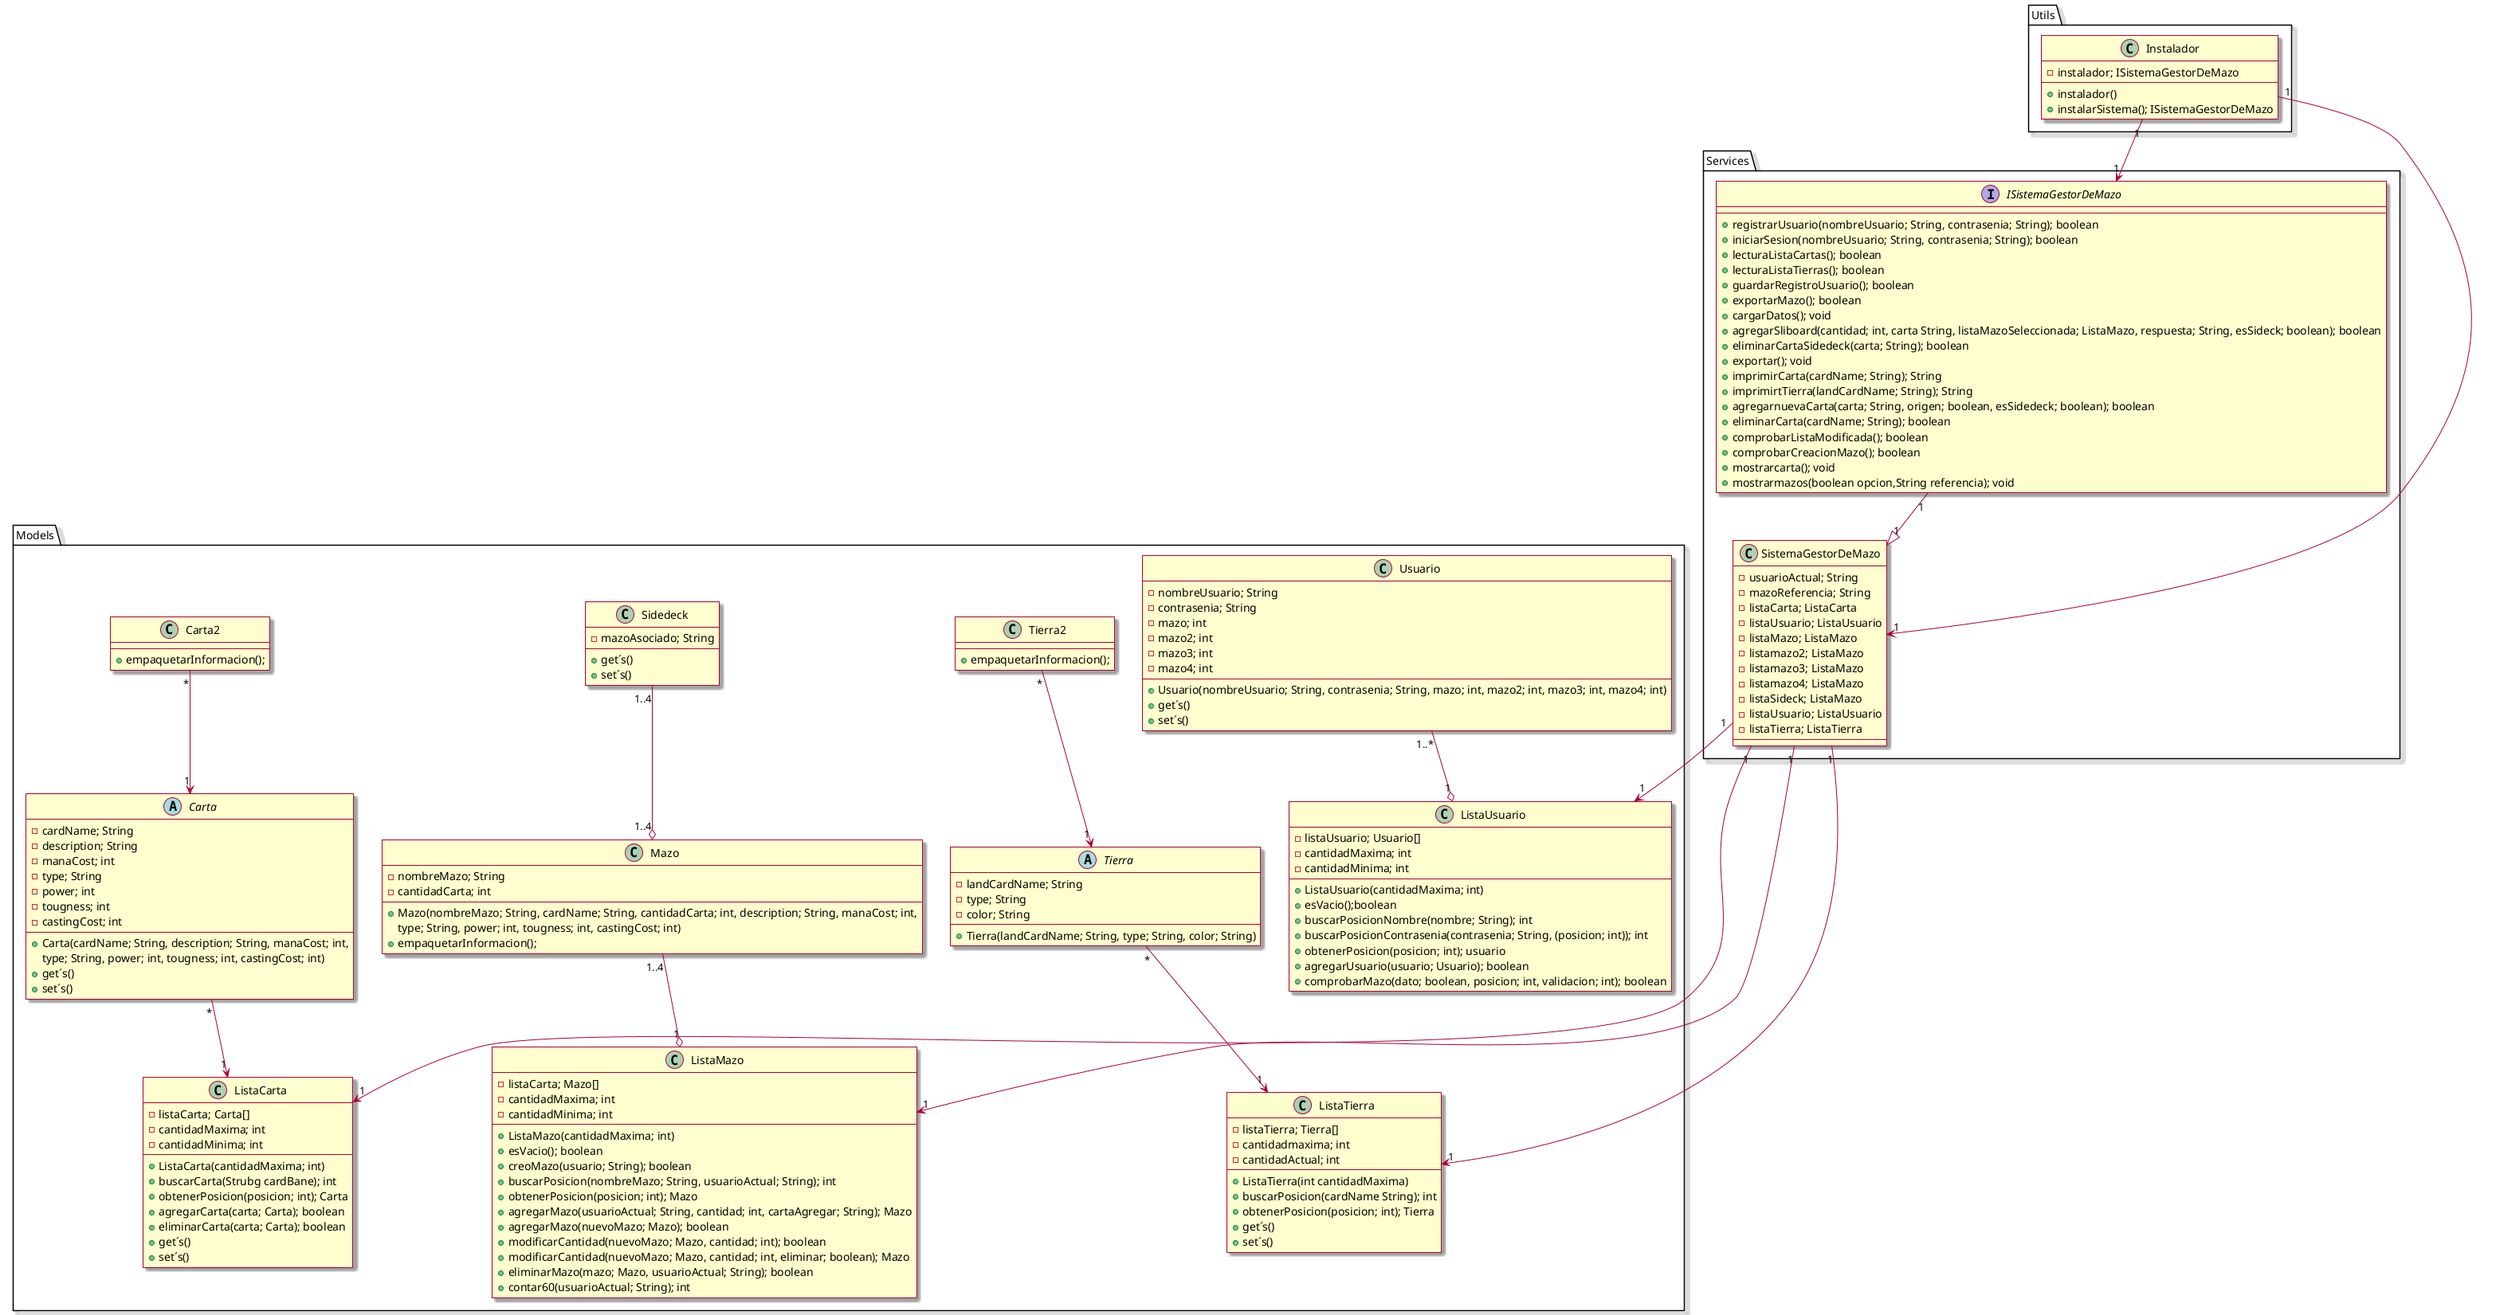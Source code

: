 @startuml
'https://plantuml.com/class-diagram
skin rose

package Models{

abstract Carta{
- cardName; String
- description; String
- manaCost; int
- type; String
- power; int
- tougness; int
- castingCost; int
+ Carta(cardName; String, description; String, manaCost; int,
  type; String, power; int, tougness; int, castingCost; int)
+ get´s()
+ set´s()
}
class Carta2{
+ empaquetarInformacion();
}

class Usuario{
- nombreUsuario; String
- contrasenia; String
- mazo; int
- mazo2; int
- mazo3; int
- mazo4; int
+ Usuario(nombreUsuario; String, contrasenia; String, mazo; int, mazo2; int, mazo3; int, mazo4; int)
+ get´s()
+ set´s()
}
class Mazo{
- nombreMazo; String
- cantidadCarta; int
+ Mazo(nombreMazo; String, cardName; String, cantidadCarta; int, description; String, manaCost; int,
       type; String, power; int, tougness; int, castingCost; int)
+ empaquetarInformacion();
}
class Sidedeck{
- mazoAsociado; String
+ get´s()
+ set´s()
}
class ListaUsuario{
- listaUsuario; Usuario[]
- cantidadMaxima; int
- cantidadMinima; int
+ ListaUsuario(cantidadMaxima; int)
+ esVacio();boolean
+ buscarPosicionNombre(nombre; String); int
+ buscarPosicionContrasenia(contrasenia; String, (posicion; int)); int
+ obtenerPosicion(posicion; int); usuario
+ agregarUsuario(usuario; Usuario); boolean
+ comprobarMazo(dato; boolean, posicion; int, validacion; int); boolean

}
class ListaCarta{
- listaCarta; Carta[]
- cantidadMaxima; int
- cantidadMinima; int
+ ListaCarta(cantidadMaxima; int)
+ buscarCarta(Strubg cardBane); int
+ obtenerPosicion(posicion; int); Carta
+ agregarCarta(carta; Carta); boolean
+ eliminarCarta(carta; Carta); boolean
+ get´s()
+ set´s()
}
class ListaMazo{
- listaCarta; Mazo[]
- cantidadMaxima; int
- cantidadMinima; int
+ ListaMazo(cantidadMaxima; int)
+ esVacio(); boolean
+ creoMazo(usuario; String); boolean
+ buscarPosicion(nombreMazo; String, usuarioActual; String); int
+ obtenerPosicion(posicion; int); Mazo
+ agregarMazo(usuarioActual; String, cantidad; int, cartaAgregar; String); Mazo
+ agregarMazo(nuevoMazo; Mazo); boolean
+ modificarCantidad(nuevoMazo; Mazo, cantidad; int); boolean
+ modificarCantidad(nuevoMazo; Mazo, cantidad; int, eliminar; boolean); Mazo
+ eliminarMazo(mazo; Mazo, usuarioActual; String); boolean
+ contar60(usuarioActual; String); int
}
abstract Tierra{
- landCardName; String
- type; String
- color; String
+ Tierra(landCardName; String, type; String, color; String)
}
class Tierra2{
+ empaquetarInformacion();
}
class ListaTierra{
- listaTierra; Tierra[]
- cantidadmaxima; int
- cantidadActual; int
+ ListaTierra(int cantidadMaxima)
+ buscarPosicion(cardName String); int
+ obtenerPosicion(posicion; int); Tierra
+ get´s()
+ set´s()
}

}
package Services{
interface ISistemaGestorDeMazo{

+ registrarUsuario(nombreUsuario; String, contrasenia; String); boolean
+ iniciarSesion(nombreUsuario; String, contrasenia; String); boolean
+ lecturaListaCartas(); boolean
+ lecturaListaTierras(); boolean
+ guardarRegistroUsuario(); boolean
+ exportarMazo(); boolean
+ cargarDatos(); void
+ agregarSliboard(cantidad; int, carta String, listaMazoSeleccionada; ListaMazo, respuesta; String, esSideck; boolean); boolean
+ eliminarCartaSidedeck(carta; String); boolean
+ exportar(); void
+ imprimirCarta(cardName; String); String
+ imprimirtTierra(landCardName; String); String
+ agregarnuevaCarta(carta; String, origen; boolean, esSidedeck; boolean); boolean
+ eliminarCarta(cardName; String); boolean
+ comprobarListaModificada(); boolean
+ comprobarCreacionMazo(); boolean
+ mostrarcarta(); void
+ mostrarmazos(boolean opcion,String referencia); void



}
class SistemaGestorDeMazo{
- usuarioActual; String
- mazoReferencia; String
- listaCarta; ListaCarta
- listaUsuario; ListaUsuario
- listaMazo; ListaMazo
- listamazo2; ListaMazo
- listamazo3; ListaMazo
- listamazo4; ListaMazo
- listaSideck; ListaMazo
- listaUsuario; ListaUsuario
- listaTierra; ListaTierra
}
}

package Utils{
class Instalador{
- instalador; ISistemaGestorDeMazo
+ instalador()
+ instalarSistema(); ISistemaGestorDeMazo
}
}
'relaciones
Carta2 "*" --> "1"Carta
Carta "*" --> "1" ListaCarta
Tierra2 "*" --> "1"Tierra
Tierra "*" --> "1"ListaTierra
Mazo "1..4"--o "1"ListaMazo
Sidedeck "1..4"--o "1..4" Mazo
Usuario "1..*"--o "1" ListaUsuario
SistemaGestorDeMazo "1" --> "1" ListaUsuario
SistemaGestorDeMazo "1" --> "1" ListaMazo
SistemaGestorDeMazo "1" --> "1" ListaCarta
SistemaGestorDeMazo "1" --> "1" ListaTierra
ISistemaGestorDeMazo "1" --|> "1" SistemaGestorDeMazo
Instalador "1"--> "1" ISistemaGestorDeMazo
Instalador "1" --> "1" SistemaGestorDeMazo
@enduml